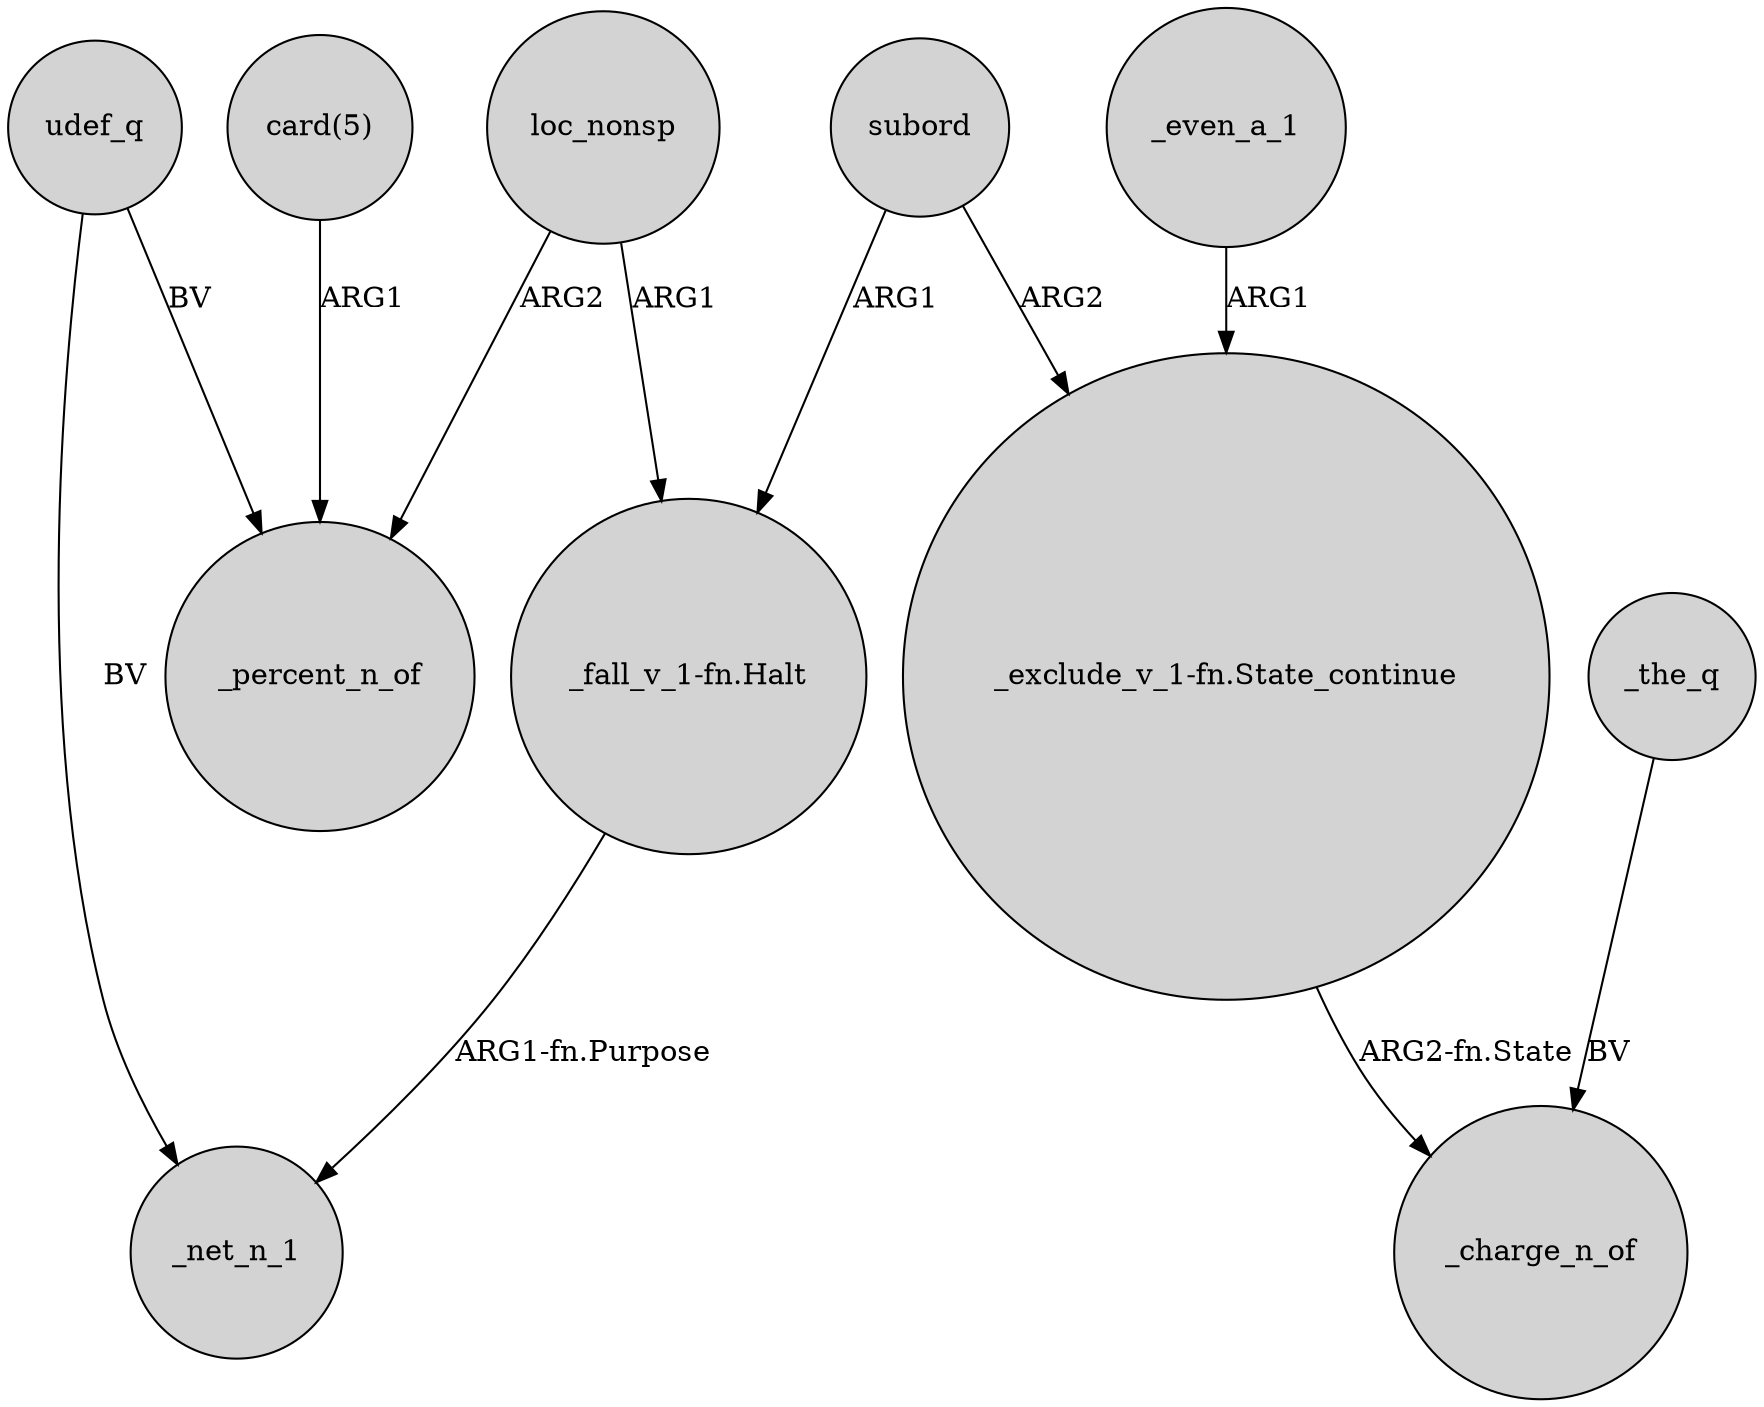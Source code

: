 digraph {
	node [shape=circle style=filled]
	"_fall_v_1-fn.Halt" -> _net_n_1 [label="ARG1-fn.Purpose"]
	udef_q -> _percent_n_of [label=BV]
	udef_q -> _net_n_1 [label=BV]
	subord -> "_exclude_v_1-fn.State_continue" [label=ARG2]
	subord -> "_fall_v_1-fn.Halt" [label=ARG1]
	"card(5)" -> _percent_n_of [label=ARG1]
	_even_a_1 -> "_exclude_v_1-fn.State_continue" [label=ARG1]
	_the_q -> _charge_n_of [label=BV]
	loc_nonsp -> "_fall_v_1-fn.Halt" [label=ARG1]
	"_exclude_v_1-fn.State_continue" -> _charge_n_of [label="ARG2-fn.State"]
	loc_nonsp -> _percent_n_of [label=ARG2]
}
